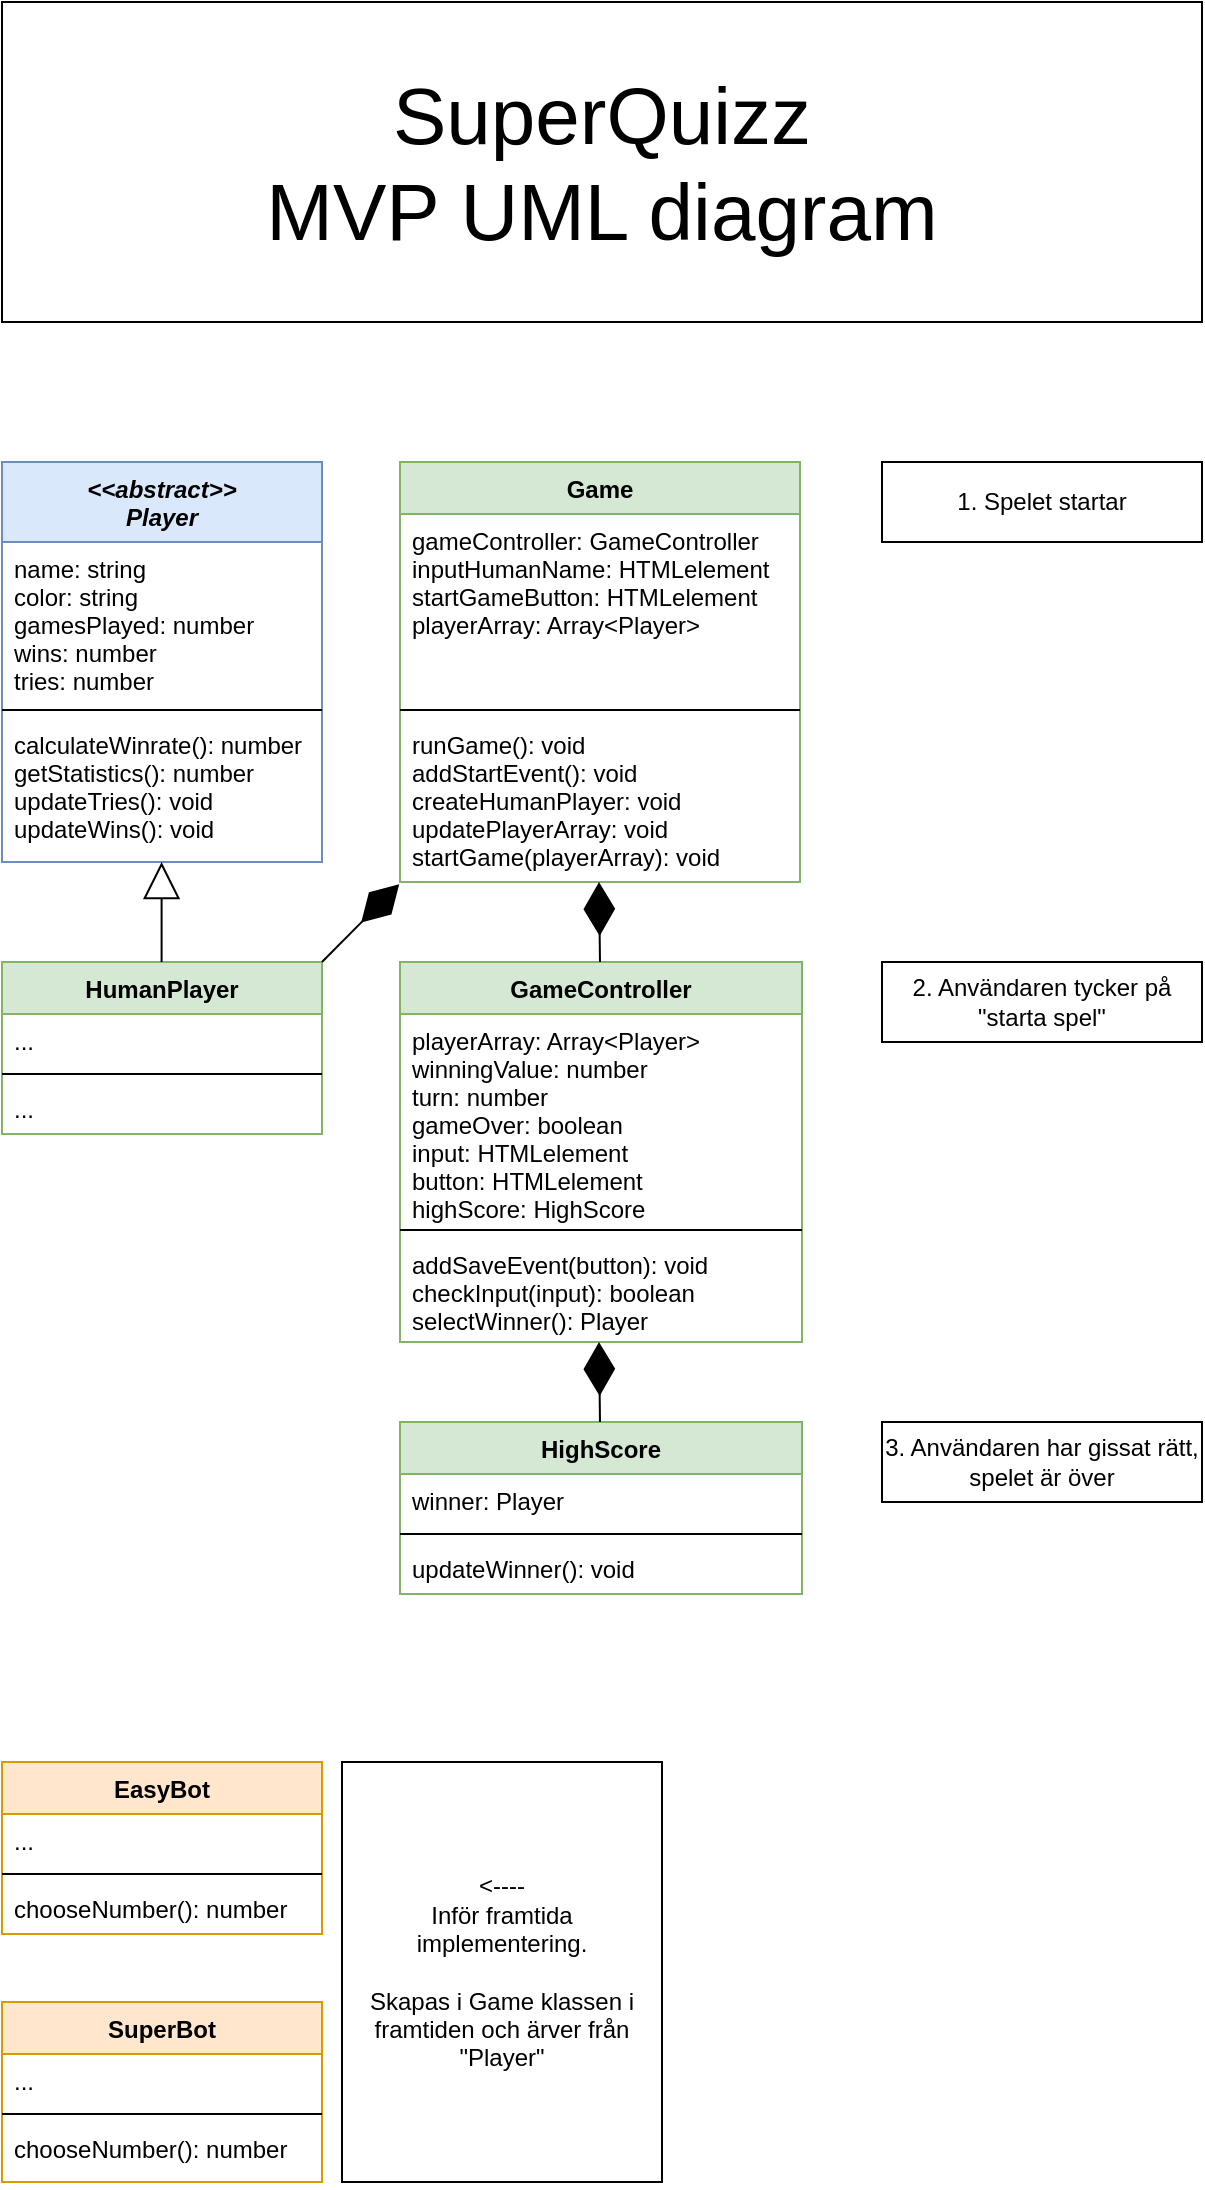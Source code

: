 <mxfile version="12.5.4" type="device"><diagram id="kRCn6jmwDoU1_j9jqaLG" name="Page-1"><mxGraphModel dx="2426" dy="1262" grid="1" gridSize="10" guides="1" tooltips="1" connect="1" arrows="1" fold="1" page="1" pageScale="1" pageWidth="827" pageHeight="1169" math="0" shadow="0"><root><mxCell id="0"/><mxCell id="1" parent="0"/><mxCell id="clpNRO--98CedHDOkwgZ-1" value="GameController" style="swimlane;fontStyle=1;align=center;verticalAlign=top;childLayout=stackLayout;horizontal=1;startSize=26;horizontalStack=0;resizeParent=1;resizeParentMax=0;resizeLast=0;collapsible=1;marginBottom=0;fillColor=#d5e8d4;strokeColor=#82b366;" vertex="1" parent="1"><mxGeometry x="319" y="520" width="201" height="190" as="geometry"/></mxCell><mxCell id="clpNRO--98CedHDOkwgZ-2" value="playerArray: Array&lt;Player&gt;&#10;winningValue: number&#10;turn: number&#10;gameOver: boolean&#10;input: HTMLelement&#10;button: HTMLelement&#10;highScore: HighScore" style="text;strokeColor=none;fillColor=none;align=left;verticalAlign=top;spacingLeft=4;spacingRight=4;overflow=hidden;rotatable=0;points=[[0,0.5],[1,0.5]];portConstraint=eastwest;" vertex="1" parent="clpNRO--98CedHDOkwgZ-1"><mxGeometry y="26" width="201" height="104" as="geometry"/></mxCell><mxCell id="clpNRO--98CedHDOkwgZ-3" value="" style="line;strokeWidth=1;fillColor=none;align=left;verticalAlign=middle;spacingTop=-1;spacingLeft=3;spacingRight=3;rotatable=0;labelPosition=right;points=[];portConstraint=eastwest;" vertex="1" parent="clpNRO--98CedHDOkwgZ-1"><mxGeometry y="130" width="201" height="8" as="geometry"/></mxCell><mxCell id="clpNRO--98CedHDOkwgZ-4" value="addSaveEvent(button): void&#10;checkInput(input): boolean&#10;selectWinner(): Player&#10;" style="text;strokeColor=none;fillColor=none;align=left;verticalAlign=top;spacingLeft=4;spacingRight=4;overflow=hidden;rotatable=0;points=[[0,0.5],[1,0.5]];portConstraint=eastwest;" vertex="1" parent="clpNRO--98CedHDOkwgZ-1"><mxGeometry y="138" width="201" height="52" as="geometry"/></mxCell><mxCell id="clpNRO--98CedHDOkwgZ-5" value="&lt;&lt;abstract&gt;&gt;&#10;Player" style="swimlane;fontStyle=3;align=center;verticalAlign=top;childLayout=stackLayout;horizontal=1;startSize=40;horizontalStack=0;resizeParent=1;resizeParentMax=0;resizeLast=0;collapsible=1;marginBottom=0;fillColor=#dae8fc;strokeColor=#6c8ebf;" vertex="1" parent="1"><mxGeometry x="120" y="270" width="160" height="200" as="geometry"/></mxCell><mxCell id="clpNRO--98CedHDOkwgZ-6" value="name: string&#10;color: string&#10;gamesPlayed: number&#10;wins: number&#10;tries: number" style="text;strokeColor=none;fillColor=none;align=left;verticalAlign=top;spacingLeft=4;spacingRight=4;overflow=hidden;rotatable=0;points=[[0,0.5],[1,0.5]];portConstraint=eastwest;" vertex="1" parent="clpNRO--98CedHDOkwgZ-5"><mxGeometry y="40" width="160" height="80" as="geometry"/></mxCell><mxCell id="clpNRO--98CedHDOkwgZ-7" value="" style="line;strokeWidth=1;fillColor=none;align=left;verticalAlign=middle;spacingTop=-1;spacingLeft=3;spacingRight=3;rotatable=0;labelPosition=right;points=[];portConstraint=eastwest;" vertex="1" parent="clpNRO--98CedHDOkwgZ-5"><mxGeometry y="120" width="160" height="8" as="geometry"/></mxCell><mxCell id="clpNRO--98CedHDOkwgZ-8" value="calculateWinrate(): number&#10;getStatistics(): number&#10;updateTries(): void&#10;updateWins(): void" style="text;strokeColor=none;fillColor=none;align=left;verticalAlign=top;spacingLeft=4;spacingRight=4;overflow=hidden;rotatable=0;points=[[0,0.5],[1,0.5]];portConstraint=eastwest;" vertex="1" parent="clpNRO--98CedHDOkwgZ-5"><mxGeometry y="128" width="160" height="72" as="geometry"/></mxCell><mxCell id="clpNRO--98CedHDOkwgZ-9" value="HumanPlayer" style="swimlane;fontStyle=1;align=center;verticalAlign=top;childLayout=stackLayout;horizontal=1;startSize=26;horizontalStack=0;resizeParent=1;resizeParentMax=0;resizeLast=0;collapsible=1;marginBottom=0;fillColor=#d5e8d4;strokeColor=#82b366;" vertex="1" parent="1"><mxGeometry x="120" y="520" width="160" height="86" as="geometry"/></mxCell><mxCell id="clpNRO--98CedHDOkwgZ-44" value="..." style="text;strokeColor=none;fillColor=none;align=left;verticalAlign=top;spacingLeft=4;spacingRight=4;overflow=hidden;rotatable=0;points=[[0,0.5],[1,0.5]];portConstraint=eastwest;" vertex="1" parent="clpNRO--98CedHDOkwgZ-9"><mxGeometry y="26" width="160" height="26" as="geometry"/></mxCell><mxCell id="clpNRO--98CedHDOkwgZ-11" value="" style="line;strokeWidth=1;fillColor=none;align=left;verticalAlign=middle;spacingTop=-1;spacingLeft=3;spacingRight=3;rotatable=0;labelPosition=right;points=[];portConstraint=eastwest;" vertex="1" parent="clpNRO--98CedHDOkwgZ-9"><mxGeometry y="52" width="160" height="8" as="geometry"/></mxCell><mxCell id="clpNRO--98CedHDOkwgZ-12" value="..." style="text;strokeColor=none;fillColor=none;align=left;verticalAlign=top;spacingLeft=4;spacingRight=4;overflow=hidden;rotatable=0;points=[[0,0.5],[1,0.5]];portConstraint=eastwest;" vertex="1" parent="clpNRO--98CedHDOkwgZ-9"><mxGeometry y="60" width="160" height="26" as="geometry"/></mxCell><mxCell id="clpNRO--98CedHDOkwgZ-13" value="SuperBot" style="swimlane;fontStyle=1;align=center;verticalAlign=top;childLayout=stackLayout;horizontal=1;startSize=26;horizontalStack=0;resizeParent=1;resizeParentMax=0;resizeLast=0;collapsible=1;marginBottom=0;fillColor=#ffe6cc;strokeColor=#d79b00;" vertex="1" parent="1"><mxGeometry x="120" y="1040" width="160" height="90" as="geometry"/></mxCell><mxCell id="clpNRO--98CedHDOkwgZ-14" value="..." style="text;strokeColor=none;fillColor=none;align=left;verticalAlign=top;spacingLeft=4;spacingRight=4;overflow=hidden;rotatable=0;points=[[0,0.5],[1,0.5]];portConstraint=eastwest;" vertex="1" parent="clpNRO--98CedHDOkwgZ-13"><mxGeometry y="26" width="160" height="26" as="geometry"/></mxCell><mxCell id="clpNRO--98CedHDOkwgZ-15" value="" style="line;strokeWidth=1;fillColor=none;align=left;verticalAlign=middle;spacingTop=-1;spacingLeft=3;spacingRight=3;rotatable=0;labelPosition=right;points=[];portConstraint=eastwest;" vertex="1" parent="clpNRO--98CedHDOkwgZ-13"><mxGeometry y="52" width="160" height="8" as="geometry"/></mxCell><mxCell id="clpNRO--98CedHDOkwgZ-16" value="chooseNumber(): number" style="text;strokeColor=none;fillColor=none;align=left;verticalAlign=top;spacingLeft=4;spacingRight=4;overflow=hidden;rotatable=0;points=[[0,0.5],[1,0.5]];portConstraint=eastwest;" vertex="1" parent="clpNRO--98CedHDOkwgZ-13"><mxGeometry y="60" width="160" height="30" as="geometry"/></mxCell><mxCell id="clpNRO--98CedHDOkwgZ-21" value="Game" style="swimlane;fontStyle=1;align=center;verticalAlign=top;childLayout=stackLayout;horizontal=1;startSize=26;horizontalStack=0;resizeParent=1;resizeParentMax=0;resizeLast=0;collapsible=1;marginBottom=0;fillColor=#d5e8d4;strokeColor=#82b366;" vertex="1" parent="1"><mxGeometry x="319" y="270" width="200" height="210" as="geometry"/></mxCell><mxCell id="clpNRO--98CedHDOkwgZ-22" value="gameController: GameController&#10;inputHumanName: HTMLelement&#10;startGameButton: HTMLelement&#10;playerArray: Array&lt;Player&gt;" style="text;strokeColor=none;fillColor=none;align=left;verticalAlign=top;spacingLeft=4;spacingRight=4;overflow=hidden;rotatable=0;points=[[0,0.5],[1,0.5]];portConstraint=eastwest;fontColor=#000000;" vertex="1" parent="clpNRO--98CedHDOkwgZ-21"><mxGeometry y="26" width="200" height="94" as="geometry"/></mxCell><mxCell id="clpNRO--98CedHDOkwgZ-23" value="" style="line;strokeWidth=1;fillColor=none;align=left;verticalAlign=middle;spacingTop=-1;spacingLeft=3;spacingRight=3;rotatable=0;labelPosition=right;points=[];portConstraint=eastwest;" vertex="1" parent="clpNRO--98CedHDOkwgZ-21"><mxGeometry y="120" width="200" height="8" as="geometry"/></mxCell><mxCell id="clpNRO--98CedHDOkwgZ-24" value="runGame(): void&#10;addStartEvent(): void&#10;createHumanPlayer: void&#10;updatePlayerArray: void&#10;startGame(playerArray): void" style="text;strokeColor=none;fillColor=none;align=left;verticalAlign=top;spacingLeft=4;spacingRight=4;overflow=hidden;rotatable=0;points=[[0,0.5],[1,0.5]];portConstraint=eastwest;" vertex="1" parent="clpNRO--98CedHDOkwgZ-21"><mxGeometry y="128" width="200" height="82" as="geometry"/></mxCell><mxCell id="clpNRO--98CedHDOkwgZ-32" value="EasyBot" style="swimlane;fontStyle=1;align=center;verticalAlign=top;childLayout=stackLayout;horizontal=1;startSize=26;horizontalStack=0;resizeParent=1;resizeParentMax=0;resizeLast=0;collapsible=1;marginBottom=0;fillColor=#ffe6cc;strokeColor=#d79b00;" vertex="1" parent="1"><mxGeometry x="120" y="920" width="160" height="86" as="geometry"/></mxCell><mxCell id="clpNRO--98CedHDOkwgZ-33" value="..." style="text;strokeColor=none;fillColor=none;align=left;verticalAlign=top;spacingLeft=4;spacingRight=4;overflow=hidden;rotatable=0;points=[[0,0.5],[1,0.5]];portConstraint=eastwest;" vertex="1" parent="clpNRO--98CedHDOkwgZ-32"><mxGeometry y="26" width="160" height="26" as="geometry"/></mxCell><mxCell id="clpNRO--98CedHDOkwgZ-34" value="" style="line;strokeWidth=1;fillColor=none;align=left;verticalAlign=middle;spacingTop=-1;spacingLeft=3;spacingRight=3;rotatable=0;labelPosition=right;points=[];portConstraint=eastwest;" vertex="1" parent="clpNRO--98CedHDOkwgZ-32"><mxGeometry y="52" width="160" height="8" as="geometry"/></mxCell><mxCell id="clpNRO--98CedHDOkwgZ-35" value="chooseNumber(): number" style="text;strokeColor=none;fillColor=none;align=left;verticalAlign=top;spacingLeft=4;spacingRight=4;overflow=hidden;rotatable=0;points=[[0,0.5],[1,0.5]];portConstraint=eastwest;" vertex="1" parent="clpNRO--98CedHDOkwgZ-32"><mxGeometry y="60" width="160" height="26" as="geometry"/></mxCell><mxCell id="clpNRO--98CedHDOkwgZ-40" value="HighScore" style="swimlane;fontStyle=1;align=center;verticalAlign=top;childLayout=stackLayout;horizontal=1;startSize=26;horizontalStack=0;resizeParent=1;resizeParentMax=0;resizeLast=0;collapsible=1;marginBottom=0;fillColor=#d5e8d4;strokeColor=#82b366;" vertex="1" parent="1"><mxGeometry x="319" y="750" width="201" height="86" as="geometry"/></mxCell><mxCell id="clpNRO--98CedHDOkwgZ-10" value="winner: Player" style="text;strokeColor=none;fillColor=none;align=left;verticalAlign=top;spacingLeft=4;spacingRight=4;overflow=hidden;rotatable=0;points=[[0,0.5],[1,0.5]];portConstraint=eastwest;" vertex="1" parent="clpNRO--98CedHDOkwgZ-40"><mxGeometry y="26" width="201" height="26" as="geometry"/></mxCell><mxCell id="clpNRO--98CedHDOkwgZ-42" value="" style="line;strokeWidth=1;fillColor=none;align=left;verticalAlign=middle;spacingTop=-1;spacingLeft=3;spacingRight=3;rotatable=0;labelPosition=right;points=[];portConstraint=eastwest;" vertex="1" parent="clpNRO--98CedHDOkwgZ-40"><mxGeometry y="52" width="201" height="8" as="geometry"/></mxCell><mxCell id="clpNRO--98CedHDOkwgZ-43" value="updateWinner(): void" style="text;strokeColor=none;fillColor=none;align=left;verticalAlign=top;spacingLeft=4;spacingRight=4;overflow=hidden;rotatable=0;points=[[0,0.5],[1,0.5]];portConstraint=eastwest;" vertex="1" parent="clpNRO--98CedHDOkwgZ-40"><mxGeometry y="60" width="201" height="26" as="geometry"/></mxCell><mxCell id="clpNRO--98CedHDOkwgZ-45" value="&amp;lt;----&lt;br&gt;Inför framtida &lt;br&gt;implementering.&lt;br&gt;&lt;br&gt;Skapas i Game klassen i framtiden och ärver från &quot;Player&quot;" style="rounded=0;whiteSpace=wrap;html=1;fontColor=#000000;" vertex="1" parent="1"><mxGeometry x="290" y="920" width="160" height="210" as="geometry"/></mxCell><mxCell id="clpNRO--98CedHDOkwgZ-46" value="1. Spelet startar" style="rounded=0;whiteSpace=wrap;html=1;fontColor=#000000;" vertex="1" parent="1"><mxGeometry x="560" y="270" width="160" height="40" as="geometry"/></mxCell><mxCell id="clpNRO--98CedHDOkwgZ-47" value="2. Användaren tycker på &quot;starta spel&quot;" style="rounded=0;whiteSpace=wrap;html=1;fontColor=#000000;" vertex="1" parent="1"><mxGeometry x="560" y="520" width="160" height="40" as="geometry"/></mxCell><mxCell id="clpNRO--98CedHDOkwgZ-48" value="3. Användaren har gissat rätt, spelet är över" style="rounded=0;whiteSpace=wrap;html=1;fontColor=#000000;" vertex="1" parent="1"><mxGeometry x="560" y="750" width="160" height="40" as="geometry"/></mxCell><mxCell id="clpNRO--98CedHDOkwgZ-50" value="" style="endArrow=diamondThin;endFill=1;endSize=24;html=1;fontColor=#000000;" edge="1" parent="1"><mxGeometry width="160" relative="1" as="geometry"><mxPoint x="419" y="750" as="sourcePoint"/><mxPoint x="418.5" y="710" as="targetPoint"/></mxGeometry></mxCell><mxCell id="clpNRO--98CedHDOkwgZ-51" value="" style="endArrow=diamondThin;endFill=1;endSize=24;html=1;fontColor=#000000;" edge="1" parent="1"><mxGeometry width="160" relative="1" as="geometry"><mxPoint x="419" y="520" as="sourcePoint"/><mxPoint x="418.5" y="480" as="targetPoint"/></mxGeometry></mxCell><mxCell id="clpNRO--98CedHDOkwgZ-53" value="" style="endArrow=block;endSize=16;endFill=0;html=1;fontColor=#000000;" edge="1" parent="1"><mxGeometry width="160" relative="1" as="geometry"><mxPoint x="199.8" y="520" as="sourcePoint"/><mxPoint x="199.8" y="470" as="targetPoint"/></mxGeometry></mxCell><mxCell id="clpNRO--98CedHDOkwgZ-55" value="" style="endArrow=diamondThin;endFill=1;endSize=24;html=1;fontColor=#000000;entryX=-0.002;entryY=1.014;entryDx=0;entryDy=0;entryPerimeter=0;" edge="1" parent="1" target="clpNRO--98CedHDOkwgZ-24"><mxGeometry width="160" relative="1" as="geometry"><mxPoint x="280" y="520" as="sourcePoint"/><mxPoint x="310" y="490" as="targetPoint"/></mxGeometry></mxCell><mxCell id="clpNRO--98CedHDOkwgZ-56" value="&lt;font style=&quot;font-size: 40px&quot;&gt;SuperQuizz&lt;br&gt;MVP UML diagram&lt;br&gt;&lt;/font&gt;" style="rounded=0;whiteSpace=wrap;html=1;fontColor=#000000;" vertex="1" parent="1"><mxGeometry x="120" y="40" width="600" height="160" as="geometry"/></mxCell></root></mxGraphModel></diagram></mxfile>
